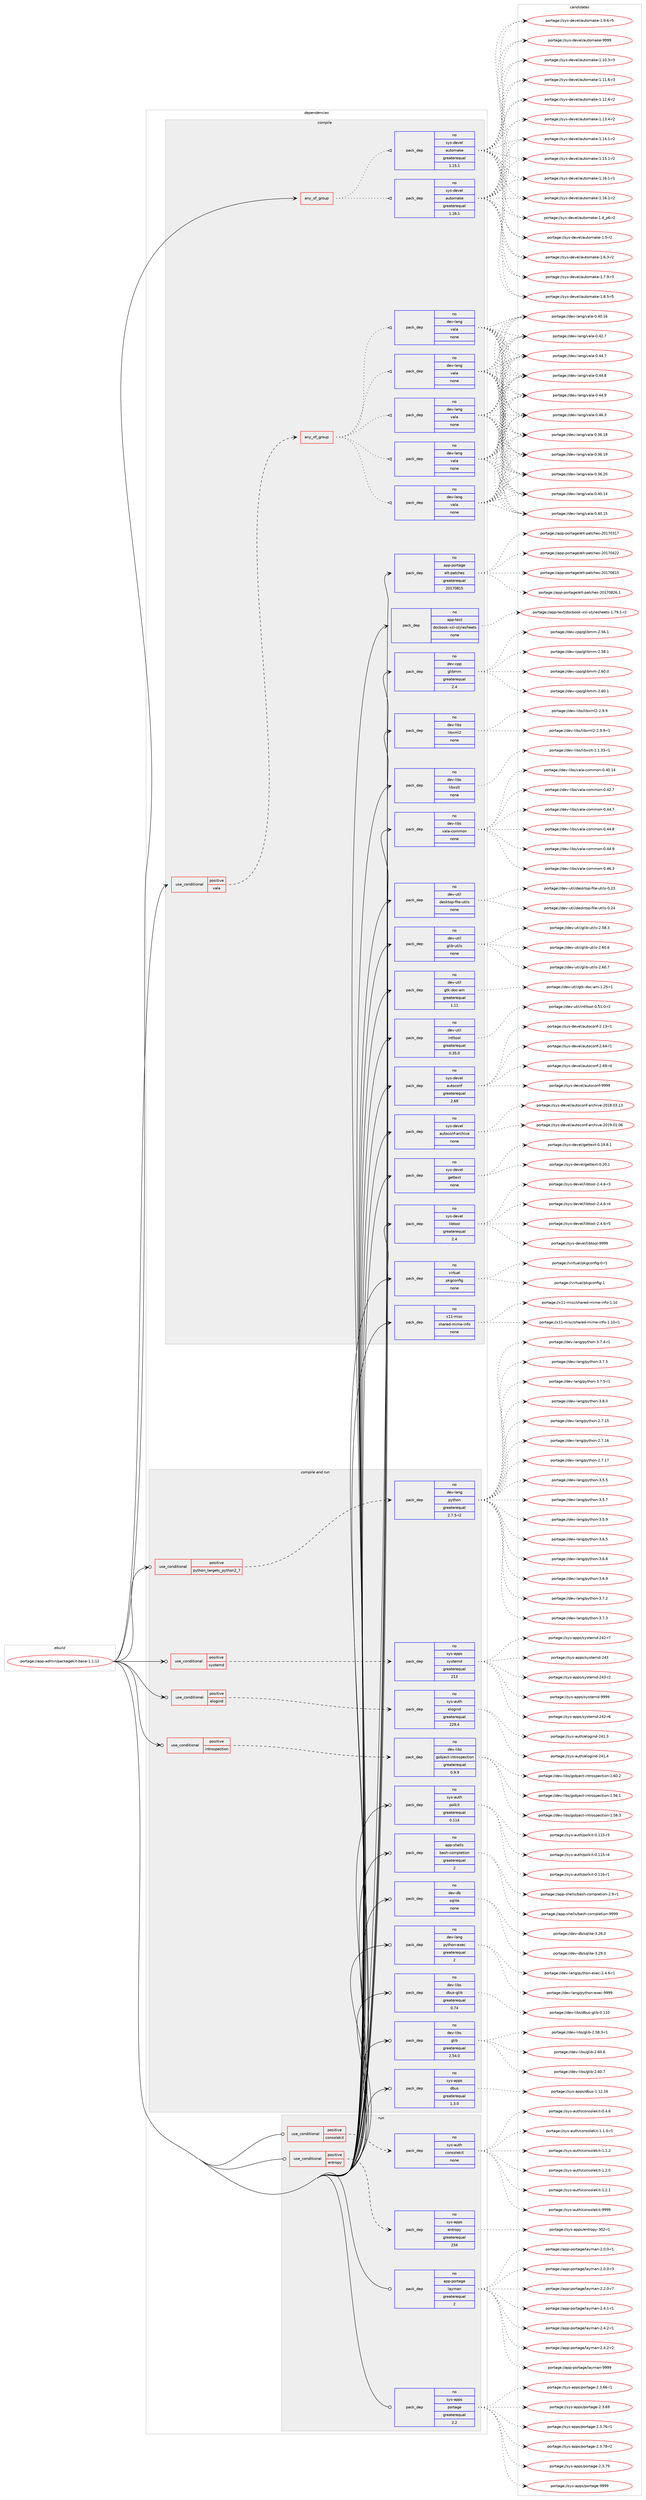digraph prolog {

# *************
# Graph options
# *************

newrank=true;
concentrate=true;
compound=true;
graph [rankdir=LR,fontname=Helvetica,fontsize=10,ranksep=1.5];#, ranksep=2.5, nodesep=0.2];
edge  [arrowhead=vee];
node  [fontname=Helvetica,fontsize=10];

# **********
# The ebuild
# **********

subgraph cluster_leftcol {
color=gray;
rank=same;
label=<<i>ebuild</i>>;
id [label="portage://app-admin/packagekit-base-1.1.12", color=red, width=4, href="../app-admin/packagekit-base-1.1.12.svg"];
}

# ****************
# The dependencies
# ****************

subgraph cluster_midcol {
color=gray;
label=<<i>dependencies</i>>;
subgraph cluster_compile {
fillcolor="#eeeeee";
style=filled;
label=<<i>compile</i>>;
subgraph any76 {
dependency3892 [label=<<TABLE BORDER="0" CELLBORDER="1" CELLSPACING="0" CELLPADDING="4"><TR><TD CELLPADDING="10">any_of_group</TD></TR></TABLE>>, shape=none, color=red];subgraph pack3066 {
dependency3893 [label=<<TABLE BORDER="0" CELLBORDER="1" CELLSPACING="0" CELLPADDING="4" WIDTH="220"><TR><TD ROWSPAN="6" CELLPADDING="30">pack_dep</TD></TR><TR><TD WIDTH="110">no</TD></TR><TR><TD>sys-devel</TD></TR><TR><TD>automake</TD></TR><TR><TD>greaterequal</TD></TR><TR><TD>1.16.1</TD></TR></TABLE>>, shape=none, color=blue];
}
dependency3892:e -> dependency3893:w [weight=20,style="dotted",arrowhead="oinv"];
subgraph pack3067 {
dependency3894 [label=<<TABLE BORDER="0" CELLBORDER="1" CELLSPACING="0" CELLPADDING="4" WIDTH="220"><TR><TD ROWSPAN="6" CELLPADDING="30">pack_dep</TD></TR><TR><TD WIDTH="110">no</TD></TR><TR><TD>sys-devel</TD></TR><TR><TD>automake</TD></TR><TR><TD>greaterequal</TD></TR><TR><TD>1.15.1</TD></TR></TABLE>>, shape=none, color=blue];
}
dependency3892:e -> dependency3894:w [weight=20,style="dotted",arrowhead="oinv"];
}
id:e -> dependency3892:w [weight=20,style="solid",arrowhead="vee"];
subgraph cond752 {
dependency3895 [label=<<TABLE BORDER="0" CELLBORDER="1" CELLSPACING="0" CELLPADDING="4"><TR><TD ROWSPAN="3" CELLPADDING="10">use_conditional</TD></TR><TR><TD>positive</TD></TR><TR><TD>vala</TD></TR></TABLE>>, shape=none, color=red];
subgraph any77 {
dependency3896 [label=<<TABLE BORDER="0" CELLBORDER="1" CELLSPACING="0" CELLPADDING="4"><TR><TD CELLPADDING="10">any_of_group</TD></TR></TABLE>>, shape=none, color=red];subgraph pack3068 {
dependency3897 [label=<<TABLE BORDER="0" CELLBORDER="1" CELLSPACING="0" CELLPADDING="4" WIDTH="220"><TR><TD ROWSPAN="6" CELLPADDING="30">pack_dep</TD></TR><TR><TD WIDTH="110">no</TD></TR><TR><TD>dev-lang</TD></TR><TR><TD>vala</TD></TR><TR><TD>none</TD></TR><TR><TD></TD></TR></TABLE>>, shape=none, color=blue];
}
dependency3896:e -> dependency3897:w [weight=20,style="dotted",arrowhead="oinv"];
subgraph pack3069 {
dependency3898 [label=<<TABLE BORDER="0" CELLBORDER="1" CELLSPACING="0" CELLPADDING="4" WIDTH="220"><TR><TD ROWSPAN="6" CELLPADDING="30">pack_dep</TD></TR><TR><TD WIDTH="110">no</TD></TR><TR><TD>dev-lang</TD></TR><TR><TD>vala</TD></TR><TR><TD>none</TD></TR><TR><TD></TD></TR></TABLE>>, shape=none, color=blue];
}
dependency3896:e -> dependency3898:w [weight=20,style="dotted",arrowhead="oinv"];
subgraph pack3070 {
dependency3899 [label=<<TABLE BORDER="0" CELLBORDER="1" CELLSPACING="0" CELLPADDING="4" WIDTH="220"><TR><TD ROWSPAN="6" CELLPADDING="30">pack_dep</TD></TR><TR><TD WIDTH="110">no</TD></TR><TR><TD>dev-lang</TD></TR><TR><TD>vala</TD></TR><TR><TD>none</TD></TR><TR><TD></TD></TR></TABLE>>, shape=none, color=blue];
}
dependency3896:e -> dependency3899:w [weight=20,style="dotted",arrowhead="oinv"];
subgraph pack3071 {
dependency3900 [label=<<TABLE BORDER="0" CELLBORDER="1" CELLSPACING="0" CELLPADDING="4" WIDTH="220"><TR><TD ROWSPAN="6" CELLPADDING="30">pack_dep</TD></TR><TR><TD WIDTH="110">no</TD></TR><TR><TD>dev-lang</TD></TR><TR><TD>vala</TD></TR><TR><TD>none</TD></TR><TR><TD></TD></TR></TABLE>>, shape=none, color=blue];
}
dependency3896:e -> dependency3900:w [weight=20,style="dotted",arrowhead="oinv"];
subgraph pack3072 {
dependency3901 [label=<<TABLE BORDER="0" CELLBORDER="1" CELLSPACING="0" CELLPADDING="4" WIDTH="220"><TR><TD ROWSPAN="6" CELLPADDING="30">pack_dep</TD></TR><TR><TD WIDTH="110">no</TD></TR><TR><TD>dev-lang</TD></TR><TR><TD>vala</TD></TR><TR><TD>none</TD></TR><TR><TD></TD></TR></TABLE>>, shape=none, color=blue];
}
dependency3896:e -> dependency3901:w [weight=20,style="dotted",arrowhead="oinv"];
}
dependency3895:e -> dependency3896:w [weight=20,style="dashed",arrowhead="vee"];
}
id:e -> dependency3895:w [weight=20,style="solid",arrowhead="vee"];
subgraph pack3073 {
dependency3902 [label=<<TABLE BORDER="0" CELLBORDER="1" CELLSPACING="0" CELLPADDING="4" WIDTH="220"><TR><TD ROWSPAN="6" CELLPADDING="30">pack_dep</TD></TR><TR><TD WIDTH="110">no</TD></TR><TR><TD>app-portage</TD></TR><TR><TD>elt-patches</TD></TR><TR><TD>greaterequal</TD></TR><TR><TD>20170815</TD></TR></TABLE>>, shape=none, color=blue];
}
id:e -> dependency3902:w [weight=20,style="solid",arrowhead="vee"];
subgraph pack3074 {
dependency3903 [label=<<TABLE BORDER="0" CELLBORDER="1" CELLSPACING="0" CELLPADDING="4" WIDTH="220"><TR><TD ROWSPAN="6" CELLPADDING="30">pack_dep</TD></TR><TR><TD WIDTH="110">no</TD></TR><TR><TD>app-text</TD></TR><TR><TD>docbook-xsl-stylesheets</TD></TR><TR><TD>none</TD></TR><TR><TD></TD></TR></TABLE>>, shape=none, color=blue];
}
id:e -> dependency3903:w [weight=20,style="solid",arrowhead="vee"];
subgraph pack3075 {
dependency3904 [label=<<TABLE BORDER="0" CELLBORDER="1" CELLSPACING="0" CELLPADDING="4" WIDTH="220"><TR><TD ROWSPAN="6" CELLPADDING="30">pack_dep</TD></TR><TR><TD WIDTH="110">no</TD></TR><TR><TD>dev-cpp</TD></TR><TR><TD>glibmm</TD></TR><TR><TD>greaterequal</TD></TR><TR><TD>2.4</TD></TR></TABLE>>, shape=none, color=blue];
}
id:e -> dependency3904:w [weight=20,style="solid",arrowhead="vee"];
subgraph pack3076 {
dependency3905 [label=<<TABLE BORDER="0" CELLBORDER="1" CELLSPACING="0" CELLPADDING="4" WIDTH="220"><TR><TD ROWSPAN="6" CELLPADDING="30">pack_dep</TD></TR><TR><TD WIDTH="110">no</TD></TR><TR><TD>dev-libs</TD></TR><TR><TD>libxml2</TD></TR><TR><TD>none</TD></TR><TR><TD></TD></TR></TABLE>>, shape=none, color=blue];
}
id:e -> dependency3905:w [weight=20,style="solid",arrowhead="vee"];
subgraph pack3077 {
dependency3906 [label=<<TABLE BORDER="0" CELLBORDER="1" CELLSPACING="0" CELLPADDING="4" WIDTH="220"><TR><TD ROWSPAN="6" CELLPADDING="30">pack_dep</TD></TR><TR><TD WIDTH="110">no</TD></TR><TR><TD>dev-libs</TD></TR><TR><TD>libxslt</TD></TR><TR><TD>none</TD></TR><TR><TD></TD></TR></TABLE>>, shape=none, color=blue];
}
id:e -> dependency3906:w [weight=20,style="solid",arrowhead="vee"];
subgraph pack3078 {
dependency3907 [label=<<TABLE BORDER="0" CELLBORDER="1" CELLSPACING="0" CELLPADDING="4" WIDTH="220"><TR><TD ROWSPAN="6" CELLPADDING="30">pack_dep</TD></TR><TR><TD WIDTH="110">no</TD></TR><TR><TD>dev-libs</TD></TR><TR><TD>vala-common</TD></TR><TR><TD>none</TD></TR><TR><TD></TD></TR></TABLE>>, shape=none, color=blue];
}
id:e -> dependency3907:w [weight=20,style="solid",arrowhead="vee"];
subgraph pack3079 {
dependency3908 [label=<<TABLE BORDER="0" CELLBORDER="1" CELLSPACING="0" CELLPADDING="4" WIDTH="220"><TR><TD ROWSPAN="6" CELLPADDING="30">pack_dep</TD></TR><TR><TD WIDTH="110">no</TD></TR><TR><TD>dev-util</TD></TR><TR><TD>desktop-file-utils</TD></TR><TR><TD>none</TD></TR><TR><TD></TD></TR></TABLE>>, shape=none, color=blue];
}
id:e -> dependency3908:w [weight=20,style="solid",arrowhead="vee"];
subgraph pack3080 {
dependency3909 [label=<<TABLE BORDER="0" CELLBORDER="1" CELLSPACING="0" CELLPADDING="4" WIDTH="220"><TR><TD ROWSPAN="6" CELLPADDING="30">pack_dep</TD></TR><TR><TD WIDTH="110">no</TD></TR><TR><TD>dev-util</TD></TR><TR><TD>glib-utils</TD></TR><TR><TD>none</TD></TR><TR><TD></TD></TR></TABLE>>, shape=none, color=blue];
}
id:e -> dependency3909:w [weight=20,style="solid",arrowhead="vee"];
subgraph pack3081 {
dependency3910 [label=<<TABLE BORDER="0" CELLBORDER="1" CELLSPACING="0" CELLPADDING="4" WIDTH="220"><TR><TD ROWSPAN="6" CELLPADDING="30">pack_dep</TD></TR><TR><TD WIDTH="110">no</TD></TR><TR><TD>dev-util</TD></TR><TR><TD>gtk-doc-am</TD></TR><TR><TD>greaterequal</TD></TR><TR><TD>1.11</TD></TR></TABLE>>, shape=none, color=blue];
}
id:e -> dependency3910:w [weight=20,style="solid",arrowhead="vee"];
subgraph pack3082 {
dependency3911 [label=<<TABLE BORDER="0" CELLBORDER="1" CELLSPACING="0" CELLPADDING="4" WIDTH="220"><TR><TD ROWSPAN="6" CELLPADDING="30">pack_dep</TD></TR><TR><TD WIDTH="110">no</TD></TR><TR><TD>dev-util</TD></TR><TR><TD>intltool</TD></TR><TR><TD>greaterequal</TD></TR><TR><TD>0.35.0</TD></TR></TABLE>>, shape=none, color=blue];
}
id:e -> dependency3911:w [weight=20,style="solid",arrowhead="vee"];
subgraph pack3083 {
dependency3912 [label=<<TABLE BORDER="0" CELLBORDER="1" CELLSPACING="0" CELLPADDING="4" WIDTH="220"><TR><TD ROWSPAN="6" CELLPADDING="30">pack_dep</TD></TR><TR><TD WIDTH="110">no</TD></TR><TR><TD>sys-devel</TD></TR><TR><TD>autoconf</TD></TR><TR><TD>greaterequal</TD></TR><TR><TD>2.69</TD></TR></TABLE>>, shape=none, color=blue];
}
id:e -> dependency3912:w [weight=20,style="solid",arrowhead="vee"];
subgraph pack3084 {
dependency3913 [label=<<TABLE BORDER="0" CELLBORDER="1" CELLSPACING="0" CELLPADDING="4" WIDTH="220"><TR><TD ROWSPAN="6" CELLPADDING="30">pack_dep</TD></TR><TR><TD WIDTH="110">no</TD></TR><TR><TD>sys-devel</TD></TR><TR><TD>autoconf-archive</TD></TR><TR><TD>none</TD></TR><TR><TD></TD></TR></TABLE>>, shape=none, color=blue];
}
id:e -> dependency3913:w [weight=20,style="solid",arrowhead="vee"];
subgraph pack3085 {
dependency3914 [label=<<TABLE BORDER="0" CELLBORDER="1" CELLSPACING="0" CELLPADDING="4" WIDTH="220"><TR><TD ROWSPAN="6" CELLPADDING="30">pack_dep</TD></TR><TR><TD WIDTH="110">no</TD></TR><TR><TD>sys-devel</TD></TR><TR><TD>gettext</TD></TR><TR><TD>none</TD></TR><TR><TD></TD></TR></TABLE>>, shape=none, color=blue];
}
id:e -> dependency3914:w [weight=20,style="solid",arrowhead="vee"];
subgraph pack3086 {
dependency3915 [label=<<TABLE BORDER="0" CELLBORDER="1" CELLSPACING="0" CELLPADDING="4" WIDTH="220"><TR><TD ROWSPAN="6" CELLPADDING="30">pack_dep</TD></TR><TR><TD WIDTH="110">no</TD></TR><TR><TD>sys-devel</TD></TR><TR><TD>libtool</TD></TR><TR><TD>greaterequal</TD></TR><TR><TD>2.4</TD></TR></TABLE>>, shape=none, color=blue];
}
id:e -> dependency3915:w [weight=20,style="solid",arrowhead="vee"];
subgraph pack3087 {
dependency3916 [label=<<TABLE BORDER="0" CELLBORDER="1" CELLSPACING="0" CELLPADDING="4" WIDTH="220"><TR><TD ROWSPAN="6" CELLPADDING="30">pack_dep</TD></TR><TR><TD WIDTH="110">no</TD></TR><TR><TD>virtual</TD></TR><TR><TD>pkgconfig</TD></TR><TR><TD>none</TD></TR><TR><TD></TD></TR></TABLE>>, shape=none, color=blue];
}
id:e -> dependency3916:w [weight=20,style="solid",arrowhead="vee"];
subgraph pack3088 {
dependency3917 [label=<<TABLE BORDER="0" CELLBORDER="1" CELLSPACING="0" CELLPADDING="4" WIDTH="220"><TR><TD ROWSPAN="6" CELLPADDING="30">pack_dep</TD></TR><TR><TD WIDTH="110">no</TD></TR><TR><TD>x11-misc</TD></TR><TR><TD>shared-mime-info</TD></TR><TR><TD>none</TD></TR><TR><TD></TD></TR></TABLE>>, shape=none, color=blue];
}
id:e -> dependency3917:w [weight=20,style="solid",arrowhead="vee"];
}
subgraph cluster_compileandrun {
fillcolor="#eeeeee";
style=filled;
label=<<i>compile and run</i>>;
subgraph cond753 {
dependency3918 [label=<<TABLE BORDER="0" CELLBORDER="1" CELLSPACING="0" CELLPADDING="4"><TR><TD ROWSPAN="3" CELLPADDING="10">use_conditional</TD></TR><TR><TD>positive</TD></TR><TR><TD>elogind</TD></TR></TABLE>>, shape=none, color=red];
subgraph pack3089 {
dependency3919 [label=<<TABLE BORDER="0" CELLBORDER="1" CELLSPACING="0" CELLPADDING="4" WIDTH="220"><TR><TD ROWSPAN="6" CELLPADDING="30">pack_dep</TD></TR><TR><TD WIDTH="110">no</TD></TR><TR><TD>sys-auth</TD></TR><TR><TD>elogind</TD></TR><TR><TD>greaterequal</TD></TR><TR><TD>229.4</TD></TR></TABLE>>, shape=none, color=blue];
}
dependency3918:e -> dependency3919:w [weight=20,style="dashed",arrowhead="vee"];
}
id:e -> dependency3918:w [weight=20,style="solid",arrowhead="odotvee"];
subgraph cond754 {
dependency3920 [label=<<TABLE BORDER="0" CELLBORDER="1" CELLSPACING="0" CELLPADDING="4"><TR><TD ROWSPAN="3" CELLPADDING="10">use_conditional</TD></TR><TR><TD>positive</TD></TR><TR><TD>introspection</TD></TR></TABLE>>, shape=none, color=red];
subgraph pack3090 {
dependency3921 [label=<<TABLE BORDER="0" CELLBORDER="1" CELLSPACING="0" CELLPADDING="4" WIDTH="220"><TR><TD ROWSPAN="6" CELLPADDING="30">pack_dep</TD></TR><TR><TD WIDTH="110">no</TD></TR><TR><TD>dev-libs</TD></TR><TR><TD>gobject-introspection</TD></TR><TR><TD>greaterequal</TD></TR><TR><TD>0.9.9</TD></TR></TABLE>>, shape=none, color=blue];
}
dependency3920:e -> dependency3921:w [weight=20,style="dashed",arrowhead="vee"];
}
id:e -> dependency3920:w [weight=20,style="solid",arrowhead="odotvee"];
subgraph cond755 {
dependency3922 [label=<<TABLE BORDER="0" CELLBORDER="1" CELLSPACING="0" CELLPADDING="4"><TR><TD ROWSPAN="3" CELLPADDING="10">use_conditional</TD></TR><TR><TD>positive</TD></TR><TR><TD>python_targets_python2_7</TD></TR></TABLE>>, shape=none, color=red];
subgraph pack3091 {
dependency3923 [label=<<TABLE BORDER="0" CELLBORDER="1" CELLSPACING="0" CELLPADDING="4" WIDTH="220"><TR><TD ROWSPAN="6" CELLPADDING="30">pack_dep</TD></TR><TR><TD WIDTH="110">no</TD></TR><TR><TD>dev-lang</TD></TR><TR><TD>python</TD></TR><TR><TD>greaterequal</TD></TR><TR><TD>2.7.5-r2</TD></TR></TABLE>>, shape=none, color=blue];
}
dependency3922:e -> dependency3923:w [weight=20,style="dashed",arrowhead="vee"];
}
id:e -> dependency3922:w [weight=20,style="solid",arrowhead="odotvee"];
subgraph cond756 {
dependency3924 [label=<<TABLE BORDER="0" CELLBORDER="1" CELLSPACING="0" CELLPADDING="4"><TR><TD ROWSPAN="3" CELLPADDING="10">use_conditional</TD></TR><TR><TD>positive</TD></TR><TR><TD>systemd</TD></TR></TABLE>>, shape=none, color=red];
subgraph pack3092 {
dependency3925 [label=<<TABLE BORDER="0" CELLBORDER="1" CELLSPACING="0" CELLPADDING="4" WIDTH="220"><TR><TD ROWSPAN="6" CELLPADDING="30">pack_dep</TD></TR><TR><TD WIDTH="110">no</TD></TR><TR><TD>sys-apps</TD></TR><TR><TD>systemd</TD></TR><TR><TD>greaterequal</TD></TR><TR><TD>213</TD></TR></TABLE>>, shape=none, color=blue];
}
dependency3924:e -> dependency3925:w [weight=20,style="dashed",arrowhead="vee"];
}
id:e -> dependency3924:w [weight=20,style="solid",arrowhead="odotvee"];
subgraph pack3093 {
dependency3926 [label=<<TABLE BORDER="0" CELLBORDER="1" CELLSPACING="0" CELLPADDING="4" WIDTH="220"><TR><TD ROWSPAN="6" CELLPADDING="30">pack_dep</TD></TR><TR><TD WIDTH="110">no</TD></TR><TR><TD>app-shells</TD></TR><TR><TD>bash-completion</TD></TR><TR><TD>greaterequal</TD></TR><TR><TD>2</TD></TR></TABLE>>, shape=none, color=blue];
}
id:e -> dependency3926:w [weight=20,style="solid",arrowhead="odotvee"];
subgraph pack3094 {
dependency3927 [label=<<TABLE BORDER="0" CELLBORDER="1" CELLSPACING="0" CELLPADDING="4" WIDTH="220"><TR><TD ROWSPAN="6" CELLPADDING="30">pack_dep</TD></TR><TR><TD WIDTH="110">no</TD></TR><TR><TD>dev-db</TD></TR><TR><TD>sqlite</TD></TR><TR><TD>none</TD></TR><TR><TD></TD></TR></TABLE>>, shape=none, color=blue];
}
id:e -> dependency3927:w [weight=20,style="solid",arrowhead="odotvee"];
subgraph pack3095 {
dependency3928 [label=<<TABLE BORDER="0" CELLBORDER="1" CELLSPACING="0" CELLPADDING="4" WIDTH="220"><TR><TD ROWSPAN="6" CELLPADDING="30">pack_dep</TD></TR><TR><TD WIDTH="110">no</TD></TR><TR><TD>dev-lang</TD></TR><TR><TD>python-exec</TD></TR><TR><TD>greaterequal</TD></TR><TR><TD>2</TD></TR></TABLE>>, shape=none, color=blue];
}
id:e -> dependency3928:w [weight=20,style="solid",arrowhead="odotvee"];
subgraph pack3096 {
dependency3929 [label=<<TABLE BORDER="0" CELLBORDER="1" CELLSPACING="0" CELLPADDING="4" WIDTH="220"><TR><TD ROWSPAN="6" CELLPADDING="30">pack_dep</TD></TR><TR><TD WIDTH="110">no</TD></TR><TR><TD>dev-libs</TD></TR><TR><TD>dbus-glib</TD></TR><TR><TD>greaterequal</TD></TR><TR><TD>0.74</TD></TR></TABLE>>, shape=none, color=blue];
}
id:e -> dependency3929:w [weight=20,style="solid",arrowhead="odotvee"];
subgraph pack3097 {
dependency3930 [label=<<TABLE BORDER="0" CELLBORDER="1" CELLSPACING="0" CELLPADDING="4" WIDTH="220"><TR><TD ROWSPAN="6" CELLPADDING="30">pack_dep</TD></TR><TR><TD WIDTH="110">no</TD></TR><TR><TD>dev-libs</TD></TR><TR><TD>glib</TD></TR><TR><TD>greaterequal</TD></TR><TR><TD>2.54.0</TD></TR></TABLE>>, shape=none, color=blue];
}
id:e -> dependency3930:w [weight=20,style="solid",arrowhead="odotvee"];
subgraph pack3098 {
dependency3931 [label=<<TABLE BORDER="0" CELLBORDER="1" CELLSPACING="0" CELLPADDING="4" WIDTH="220"><TR><TD ROWSPAN="6" CELLPADDING="30">pack_dep</TD></TR><TR><TD WIDTH="110">no</TD></TR><TR><TD>sys-apps</TD></TR><TR><TD>dbus</TD></TR><TR><TD>greaterequal</TD></TR><TR><TD>1.3.0</TD></TR></TABLE>>, shape=none, color=blue];
}
id:e -> dependency3931:w [weight=20,style="solid",arrowhead="odotvee"];
subgraph pack3099 {
dependency3932 [label=<<TABLE BORDER="0" CELLBORDER="1" CELLSPACING="0" CELLPADDING="4" WIDTH="220"><TR><TD ROWSPAN="6" CELLPADDING="30">pack_dep</TD></TR><TR><TD WIDTH="110">no</TD></TR><TR><TD>sys-auth</TD></TR><TR><TD>polkit</TD></TR><TR><TD>greaterequal</TD></TR><TR><TD>0.114</TD></TR></TABLE>>, shape=none, color=blue];
}
id:e -> dependency3932:w [weight=20,style="solid",arrowhead="odotvee"];
}
subgraph cluster_run {
fillcolor="#eeeeee";
style=filled;
label=<<i>run</i>>;
subgraph cond757 {
dependency3933 [label=<<TABLE BORDER="0" CELLBORDER="1" CELLSPACING="0" CELLPADDING="4"><TR><TD ROWSPAN="3" CELLPADDING="10">use_conditional</TD></TR><TR><TD>positive</TD></TR><TR><TD>consolekit</TD></TR></TABLE>>, shape=none, color=red];
subgraph pack3100 {
dependency3934 [label=<<TABLE BORDER="0" CELLBORDER="1" CELLSPACING="0" CELLPADDING="4" WIDTH="220"><TR><TD ROWSPAN="6" CELLPADDING="30">pack_dep</TD></TR><TR><TD WIDTH="110">no</TD></TR><TR><TD>sys-auth</TD></TR><TR><TD>consolekit</TD></TR><TR><TD>none</TD></TR><TR><TD></TD></TR></TABLE>>, shape=none, color=blue];
}
dependency3933:e -> dependency3934:w [weight=20,style="dashed",arrowhead="vee"];
}
id:e -> dependency3933:w [weight=20,style="solid",arrowhead="odot"];
subgraph cond758 {
dependency3935 [label=<<TABLE BORDER="0" CELLBORDER="1" CELLSPACING="0" CELLPADDING="4"><TR><TD ROWSPAN="3" CELLPADDING="10">use_conditional</TD></TR><TR><TD>positive</TD></TR><TR><TD>entropy</TD></TR></TABLE>>, shape=none, color=red];
subgraph pack3101 {
dependency3936 [label=<<TABLE BORDER="0" CELLBORDER="1" CELLSPACING="0" CELLPADDING="4" WIDTH="220"><TR><TD ROWSPAN="6" CELLPADDING="30">pack_dep</TD></TR><TR><TD WIDTH="110">no</TD></TR><TR><TD>sys-apps</TD></TR><TR><TD>entropy</TD></TR><TR><TD>greaterequal</TD></TR><TR><TD>234</TD></TR></TABLE>>, shape=none, color=blue];
}
dependency3935:e -> dependency3936:w [weight=20,style="dashed",arrowhead="vee"];
}
id:e -> dependency3935:w [weight=20,style="solid",arrowhead="odot"];
subgraph pack3102 {
dependency3937 [label=<<TABLE BORDER="0" CELLBORDER="1" CELLSPACING="0" CELLPADDING="4" WIDTH="220"><TR><TD ROWSPAN="6" CELLPADDING="30">pack_dep</TD></TR><TR><TD WIDTH="110">no</TD></TR><TR><TD>app-portage</TD></TR><TR><TD>layman</TD></TR><TR><TD>greaterequal</TD></TR><TR><TD>2</TD></TR></TABLE>>, shape=none, color=blue];
}
id:e -> dependency3937:w [weight=20,style="solid",arrowhead="odot"];
subgraph pack3103 {
dependency3938 [label=<<TABLE BORDER="0" CELLBORDER="1" CELLSPACING="0" CELLPADDING="4" WIDTH="220"><TR><TD ROWSPAN="6" CELLPADDING="30">pack_dep</TD></TR><TR><TD WIDTH="110">no</TD></TR><TR><TD>sys-apps</TD></TR><TR><TD>portage</TD></TR><TR><TD>greaterequal</TD></TR><TR><TD>2.2</TD></TR></TABLE>>, shape=none, color=blue];
}
id:e -> dependency3938:w [weight=20,style="solid",arrowhead="odot"];
}
}

# **************
# The candidates
# **************

subgraph cluster_choices {
rank=same;
color=gray;
label=<<i>candidates</i>>;

subgraph choice3066 {
color=black;
nodesep=1;
choiceportage11512111545100101118101108479711711611110997107101454946494846514511451 [label="portage://sys-devel/automake-1.10.3-r3", color=red, width=4,href="../sys-devel/automake-1.10.3-r3.svg"];
choiceportage11512111545100101118101108479711711611110997107101454946494946544511451 [label="portage://sys-devel/automake-1.11.6-r3", color=red, width=4,href="../sys-devel/automake-1.11.6-r3.svg"];
choiceportage11512111545100101118101108479711711611110997107101454946495046544511450 [label="portage://sys-devel/automake-1.12.6-r2", color=red, width=4,href="../sys-devel/automake-1.12.6-r2.svg"];
choiceportage11512111545100101118101108479711711611110997107101454946495146524511450 [label="portage://sys-devel/automake-1.13.4-r2", color=red, width=4,href="../sys-devel/automake-1.13.4-r2.svg"];
choiceportage11512111545100101118101108479711711611110997107101454946495246494511450 [label="portage://sys-devel/automake-1.14.1-r2", color=red, width=4,href="../sys-devel/automake-1.14.1-r2.svg"];
choiceportage11512111545100101118101108479711711611110997107101454946495346494511450 [label="portage://sys-devel/automake-1.15.1-r2", color=red, width=4,href="../sys-devel/automake-1.15.1-r2.svg"];
choiceportage11512111545100101118101108479711711611110997107101454946495446494511449 [label="portage://sys-devel/automake-1.16.1-r1", color=red, width=4,href="../sys-devel/automake-1.16.1-r1.svg"];
choiceportage11512111545100101118101108479711711611110997107101454946495446494511450 [label="portage://sys-devel/automake-1.16.1-r2", color=red, width=4,href="../sys-devel/automake-1.16.1-r2.svg"];
choiceportage115121115451001011181011084797117116111109971071014549465295112544511450 [label="portage://sys-devel/automake-1.4_p6-r2", color=red, width=4,href="../sys-devel/automake-1.4_p6-r2.svg"];
choiceportage11512111545100101118101108479711711611110997107101454946534511450 [label="portage://sys-devel/automake-1.5-r2", color=red, width=4,href="../sys-devel/automake-1.5-r2.svg"];
choiceportage115121115451001011181011084797117116111109971071014549465446514511450 [label="portage://sys-devel/automake-1.6.3-r2", color=red, width=4,href="../sys-devel/automake-1.6.3-r2.svg"];
choiceportage115121115451001011181011084797117116111109971071014549465546574511451 [label="portage://sys-devel/automake-1.7.9-r3", color=red, width=4,href="../sys-devel/automake-1.7.9-r3.svg"];
choiceportage115121115451001011181011084797117116111109971071014549465646534511453 [label="portage://sys-devel/automake-1.8.5-r5", color=red, width=4,href="../sys-devel/automake-1.8.5-r5.svg"];
choiceportage115121115451001011181011084797117116111109971071014549465746544511453 [label="portage://sys-devel/automake-1.9.6-r5", color=red, width=4,href="../sys-devel/automake-1.9.6-r5.svg"];
choiceportage115121115451001011181011084797117116111109971071014557575757 [label="portage://sys-devel/automake-9999", color=red, width=4,href="../sys-devel/automake-9999.svg"];
dependency3893:e -> choiceportage11512111545100101118101108479711711611110997107101454946494846514511451:w [style=dotted,weight="100"];
dependency3893:e -> choiceportage11512111545100101118101108479711711611110997107101454946494946544511451:w [style=dotted,weight="100"];
dependency3893:e -> choiceportage11512111545100101118101108479711711611110997107101454946495046544511450:w [style=dotted,weight="100"];
dependency3893:e -> choiceportage11512111545100101118101108479711711611110997107101454946495146524511450:w [style=dotted,weight="100"];
dependency3893:e -> choiceportage11512111545100101118101108479711711611110997107101454946495246494511450:w [style=dotted,weight="100"];
dependency3893:e -> choiceportage11512111545100101118101108479711711611110997107101454946495346494511450:w [style=dotted,weight="100"];
dependency3893:e -> choiceportage11512111545100101118101108479711711611110997107101454946495446494511449:w [style=dotted,weight="100"];
dependency3893:e -> choiceportage11512111545100101118101108479711711611110997107101454946495446494511450:w [style=dotted,weight="100"];
dependency3893:e -> choiceportage115121115451001011181011084797117116111109971071014549465295112544511450:w [style=dotted,weight="100"];
dependency3893:e -> choiceportage11512111545100101118101108479711711611110997107101454946534511450:w [style=dotted,weight="100"];
dependency3893:e -> choiceportage115121115451001011181011084797117116111109971071014549465446514511450:w [style=dotted,weight="100"];
dependency3893:e -> choiceportage115121115451001011181011084797117116111109971071014549465546574511451:w [style=dotted,weight="100"];
dependency3893:e -> choiceportage115121115451001011181011084797117116111109971071014549465646534511453:w [style=dotted,weight="100"];
dependency3893:e -> choiceportage115121115451001011181011084797117116111109971071014549465746544511453:w [style=dotted,weight="100"];
dependency3893:e -> choiceportage115121115451001011181011084797117116111109971071014557575757:w [style=dotted,weight="100"];
}
subgraph choice3067 {
color=black;
nodesep=1;
choiceportage11512111545100101118101108479711711611110997107101454946494846514511451 [label="portage://sys-devel/automake-1.10.3-r3", color=red, width=4,href="../sys-devel/automake-1.10.3-r3.svg"];
choiceportage11512111545100101118101108479711711611110997107101454946494946544511451 [label="portage://sys-devel/automake-1.11.6-r3", color=red, width=4,href="../sys-devel/automake-1.11.6-r3.svg"];
choiceportage11512111545100101118101108479711711611110997107101454946495046544511450 [label="portage://sys-devel/automake-1.12.6-r2", color=red, width=4,href="../sys-devel/automake-1.12.6-r2.svg"];
choiceportage11512111545100101118101108479711711611110997107101454946495146524511450 [label="portage://sys-devel/automake-1.13.4-r2", color=red, width=4,href="../sys-devel/automake-1.13.4-r2.svg"];
choiceportage11512111545100101118101108479711711611110997107101454946495246494511450 [label="portage://sys-devel/automake-1.14.1-r2", color=red, width=4,href="../sys-devel/automake-1.14.1-r2.svg"];
choiceportage11512111545100101118101108479711711611110997107101454946495346494511450 [label="portage://sys-devel/automake-1.15.1-r2", color=red, width=4,href="../sys-devel/automake-1.15.1-r2.svg"];
choiceportage11512111545100101118101108479711711611110997107101454946495446494511449 [label="portage://sys-devel/automake-1.16.1-r1", color=red, width=4,href="../sys-devel/automake-1.16.1-r1.svg"];
choiceportage11512111545100101118101108479711711611110997107101454946495446494511450 [label="portage://sys-devel/automake-1.16.1-r2", color=red, width=4,href="../sys-devel/automake-1.16.1-r2.svg"];
choiceportage115121115451001011181011084797117116111109971071014549465295112544511450 [label="portage://sys-devel/automake-1.4_p6-r2", color=red, width=4,href="../sys-devel/automake-1.4_p6-r2.svg"];
choiceportage11512111545100101118101108479711711611110997107101454946534511450 [label="portage://sys-devel/automake-1.5-r2", color=red, width=4,href="../sys-devel/automake-1.5-r2.svg"];
choiceportage115121115451001011181011084797117116111109971071014549465446514511450 [label="portage://sys-devel/automake-1.6.3-r2", color=red, width=4,href="../sys-devel/automake-1.6.3-r2.svg"];
choiceportage115121115451001011181011084797117116111109971071014549465546574511451 [label="portage://sys-devel/automake-1.7.9-r3", color=red, width=4,href="../sys-devel/automake-1.7.9-r3.svg"];
choiceportage115121115451001011181011084797117116111109971071014549465646534511453 [label="portage://sys-devel/automake-1.8.5-r5", color=red, width=4,href="../sys-devel/automake-1.8.5-r5.svg"];
choiceportage115121115451001011181011084797117116111109971071014549465746544511453 [label="portage://sys-devel/automake-1.9.6-r5", color=red, width=4,href="../sys-devel/automake-1.9.6-r5.svg"];
choiceportage115121115451001011181011084797117116111109971071014557575757 [label="portage://sys-devel/automake-9999", color=red, width=4,href="../sys-devel/automake-9999.svg"];
dependency3894:e -> choiceportage11512111545100101118101108479711711611110997107101454946494846514511451:w [style=dotted,weight="100"];
dependency3894:e -> choiceportage11512111545100101118101108479711711611110997107101454946494946544511451:w [style=dotted,weight="100"];
dependency3894:e -> choiceportage11512111545100101118101108479711711611110997107101454946495046544511450:w [style=dotted,weight="100"];
dependency3894:e -> choiceportage11512111545100101118101108479711711611110997107101454946495146524511450:w [style=dotted,weight="100"];
dependency3894:e -> choiceportage11512111545100101118101108479711711611110997107101454946495246494511450:w [style=dotted,weight="100"];
dependency3894:e -> choiceportage11512111545100101118101108479711711611110997107101454946495346494511450:w [style=dotted,weight="100"];
dependency3894:e -> choiceportage11512111545100101118101108479711711611110997107101454946495446494511449:w [style=dotted,weight="100"];
dependency3894:e -> choiceportage11512111545100101118101108479711711611110997107101454946495446494511450:w [style=dotted,weight="100"];
dependency3894:e -> choiceportage115121115451001011181011084797117116111109971071014549465295112544511450:w [style=dotted,weight="100"];
dependency3894:e -> choiceportage11512111545100101118101108479711711611110997107101454946534511450:w [style=dotted,weight="100"];
dependency3894:e -> choiceportage115121115451001011181011084797117116111109971071014549465446514511450:w [style=dotted,weight="100"];
dependency3894:e -> choiceportage115121115451001011181011084797117116111109971071014549465546574511451:w [style=dotted,weight="100"];
dependency3894:e -> choiceportage115121115451001011181011084797117116111109971071014549465646534511453:w [style=dotted,weight="100"];
dependency3894:e -> choiceportage115121115451001011181011084797117116111109971071014549465746544511453:w [style=dotted,weight="100"];
dependency3894:e -> choiceportage115121115451001011181011084797117116111109971071014557575757:w [style=dotted,weight="100"];
}
subgraph choice3068 {
color=black;
nodesep=1;
choiceportage10010111845108971101034711897108974548465154464956 [label="portage://dev-lang/vala-0.36.18", color=red, width=4,href="../dev-lang/vala-0.36.18.svg"];
choiceportage10010111845108971101034711897108974548465154464957 [label="portage://dev-lang/vala-0.36.19", color=red, width=4,href="../dev-lang/vala-0.36.19.svg"];
choiceportage10010111845108971101034711897108974548465154465048 [label="portage://dev-lang/vala-0.36.20", color=red, width=4,href="../dev-lang/vala-0.36.20.svg"];
choiceportage10010111845108971101034711897108974548465248464952 [label="portage://dev-lang/vala-0.40.14", color=red, width=4,href="../dev-lang/vala-0.40.14.svg"];
choiceportage10010111845108971101034711897108974548465248464953 [label="portage://dev-lang/vala-0.40.15", color=red, width=4,href="../dev-lang/vala-0.40.15.svg"];
choiceportage10010111845108971101034711897108974548465248464954 [label="portage://dev-lang/vala-0.40.16", color=red, width=4,href="../dev-lang/vala-0.40.16.svg"];
choiceportage100101118451089711010347118971089745484652504655 [label="portage://dev-lang/vala-0.42.7", color=red, width=4,href="../dev-lang/vala-0.42.7.svg"];
choiceportage100101118451089711010347118971089745484652524655 [label="portage://dev-lang/vala-0.44.7", color=red, width=4,href="../dev-lang/vala-0.44.7.svg"];
choiceportage100101118451089711010347118971089745484652524656 [label="portage://dev-lang/vala-0.44.8", color=red, width=4,href="../dev-lang/vala-0.44.8.svg"];
choiceportage100101118451089711010347118971089745484652524657 [label="portage://dev-lang/vala-0.44.9", color=red, width=4,href="../dev-lang/vala-0.44.9.svg"];
choiceportage100101118451089711010347118971089745484652544651 [label="portage://dev-lang/vala-0.46.3", color=red, width=4,href="../dev-lang/vala-0.46.3.svg"];
dependency3897:e -> choiceportage10010111845108971101034711897108974548465154464956:w [style=dotted,weight="100"];
dependency3897:e -> choiceportage10010111845108971101034711897108974548465154464957:w [style=dotted,weight="100"];
dependency3897:e -> choiceportage10010111845108971101034711897108974548465154465048:w [style=dotted,weight="100"];
dependency3897:e -> choiceportage10010111845108971101034711897108974548465248464952:w [style=dotted,weight="100"];
dependency3897:e -> choiceportage10010111845108971101034711897108974548465248464953:w [style=dotted,weight="100"];
dependency3897:e -> choiceportage10010111845108971101034711897108974548465248464954:w [style=dotted,weight="100"];
dependency3897:e -> choiceportage100101118451089711010347118971089745484652504655:w [style=dotted,weight="100"];
dependency3897:e -> choiceportage100101118451089711010347118971089745484652524655:w [style=dotted,weight="100"];
dependency3897:e -> choiceportage100101118451089711010347118971089745484652524656:w [style=dotted,weight="100"];
dependency3897:e -> choiceportage100101118451089711010347118971089745484652524657:w [style=dotted,weight="100"];
dependency3897:e -> choiceportage100101118451089711010347118971089745484652544651:w [style=dotted,weight="100"];
}
subgraph choice3069 {
color=black;
nodesep=1;
choiceportage10010111845108971101034711897108974548465154464956 [label="portage://dev-lang/vala-0.36.18", color=red, width=4,href="../dev-lang/vala-0.36.18.svg"];
choiceportage10010111845108971101034711897108974548465154464957 [label="portage://dev-lang/vala-0.36.19", color=red, width=4,href="../dev-lang/vala-0.36.19.svg"];
choiceportage10010111845108971101034711897108974548465154465048 [label="portage://dev-lang/vala-0.36.20", color=red, width=4,href="../dev-lang/vala-0.36.20.svg"];
choiceportage10010111845108971101034711897108974548465248464952 [label="portage://dev-lang/vala-0.40.14", color=red, width=4,href="../dev-lang/vala-0.40.14.svg"];
choiceportage10010111845108971101034711897108974548465248464953 [label="portage://dev-lang/vala-0.40.15", color=red, width=4,href="../dev-lang/vala-0.40.15.svg"];
choiceportage10010111845108971101034711897108974548465248464954 [label="portage://dev-lang/vala-0.40.16", color=red, width=4,href="../dev-lang/vala-0.40.16.svg"];
choiceportage100101118451089711010347118971089745484652504655 [label="portage://dev-lang/vala-0.42.7", color=red, width=4,href="../dev-lang/vala-0.42.7.svg"];
choiceportage100101118451089711010347118971089745484652524655 [label="portage://dev-lang/vala-0.44.7", color=red, width=4,href="../dev-lang/vala-0.44.7.svg"];
choiceportage100101118451089711010347118971089745484652524656 [label="portage://dev-lang/vala-0.44.8", color=red, width=4,href="../dev-lang/vala-0.44.8.svg"];
choiceportage100101118451089711010347118971089745484652524657 [label="portage://dev-lang/vala-0.44.9", color=red, width=4,href="../dev-lang/vala-0.44.9.svg"];
choiceportage100101118451089711010347118971089745484652544651 [label="portage://dev-lang/vala-0.46.3", color=red, width=4,href="../dev-lang/vala-0.46.3.svg"];
dependency3898:e -> choiceportage10010111845108971101034711897108974548465154464956:w [style=dotted,weight="100"];
dependency3898:e -> choiceportage10010111845108971101034711897108974548465154464957:w [style=dotted,weight="100"];
dependency3898:e -> choiceportage10010111845108971101034711897108974548465154465048:w [style=dotted,weight="100"];
dependency3898:e -> choiceportage10010111845108971101034711897108974548465248464952:w [style=dotted,weight="100"];
dependency3898:e -> choiceportage10010111845108971101034711897108974548465248464953:w [style=dotted,weight="100"];
dependency3898:e -> choiceportage10010111845108971101034711897108974548465248464954:w [style=dotted,weight="100"];
dependency3898:e -> choiceportage100101118451089711010347118971089745484652504655:w [style=dotted,weight="100"];
dependency3898:e -> choiceportage100101118451089711010347118971089745484652524655:w [style=dotted,weight="100"];
dependency3898:e -> choiceportage100101118451089711010347118971089745484652524656:w [style=dotted,weight="100"];
dependency3898:e -> choiceportage100101118451089711010347118971089745484652524657:w [style=dotted,weight="100"];
dependency3898:e -> choiceportage100101118451089711010347118971089745484652544651:w [style=dotted,weight="100"];
}
subgraph choice3070 {
color=black;
nodesep=1;
choiceportage10010111845108971101034711897108974548465154464956 [label="portage://dev-lang/vala-0.36.18", color=red, width=4,href="../dev-lang/vala-0.36.18.svg"];
choiceportage10010111845108971101034711897108974548465154464957 [label="portage://dev-lang/vala-0.36.19", color=red, width=4,href="../dev-lang/vala-0.36.19.svg"];
choiceportage10010111845108971101034711897108974548465154465048 [label="portage://dev-lang/vala-0.36.20", color=red, width=4,href="../dev-lang/vala-0.36.20.svg"];
choiceportage10010111845108971101034711897108974548465248464952 [label="portage://dev-lang/vala-0.40.14", color=red, width=4,href="../dev-lang/vala-0.40.14.svg"];
choiceportage10010111845108971101034711897108974548465248464953 [label="portage://dev-lang/vala-0.40.15", color=red, width=4,href="../dev-lang/vala-0.40.15.svg"];
choiceportage10010111845108971101034711897108974548465248464954 [label="portage://dev-lang/vala-0.40.16", color=red, width=4,href="../dev-lang/vala-0.40.16.svg"];
choiceportage100101118451089711010347118971089745484652504655 [label="portage://dev-lang/vala-0.42.7", color=red, width=4,href="../dev-lang/vala-0.42.7.svg"];
choiceportage100101118451089711010347118971089745484652524655 [label="portage://dev-lang/vala-0.44.7", color=red, width=4,href="../dev-lang/vala-0.44.7.svg"];
choiceportage100101118451089711010347118971089745484652524656 [label="portage://dev-lang/vala-0.44.8", color=red, width=4,href="../dev-lang/vala-0.44.8.svg"];
choiceportage100101118451089711010347118971089745484652524657 [label="portage://dev-lang/vala-0.44.9", color=red, width=4,href="../dev-lang/vala-0.44.9.svg"];
choiceportage100101118451089711010347118971089745484652544651 [label="portage://dev-lang/vala-0.46.3", color=red, width=4,href="../dev-lang/vala-0.46.3.svg"];
dependency3899:e -> choiceportage10010111845108971101034711897108974548465154464956:w [style=dotted,weight="100"];
dependency3899:e -> choiceportage10010111845108971101034711897108974548465154464957:w [style=dotted,weight="100"];
dependency3899:e -> choiceportage10010111845108971101034711897108974548465154465048:w [style=dotted,weight="100"];
dependency3899:e -> choiceportage10010111845108971101034711897108974548465248464952:w [style=dotted,weight="100"];
dependency3899:e -> choiceportage10010111845108971101034711897108974548465248464953:w [style=dotted,weight="100"];
dependency3899:e -> choiceportage10010111845108971101034711897108974548465248464954:w [style=dotted,weight="100"];
dependency3899:e -> choiceportage100101118451089711010347118971089745484652504655:w [style=dotted,weight="100"];
dependency3899:e -> choiceportage100101118451089711010347118971089745484652524655:w [style=dotted,weight="100"];
dependency3899:e -> choiceportage100101118451089711010347118971089745484652524656:w [style=dotted,weight="100"];
dependency3899:e -> choiceportage100101118451089711010347118971089745484652524657:w [style=dotted,weight="100"];
dependency3899:e -> choiceportage100101118451089711010347118971089745484652544651:w [style=dotted,weight="100"];
}
subgraph choice3071 {
color=black;
nodesep=1;
choiceportage10010111845108971101034711897108974548465154464956 [label="portage://dev-lang/vala-0.36.18", color=red, width=4,href="../dev-lang/vala-0.36.18.svg"];
choiceportage10010111845108971101034711897108974548465154464957 [label="portage://dev-lang/vala-0.36.19", color=red, width=4,href="../dev-lang/vala-0.36.19.svg"];
choiceportage10010111845108971101034711897108974548465154465048 [label="portage://dev-lang/vala-0.36.20", color=red, width=4,href="../dev-lang/vala-0.36.20.svg"];
choiceportage10010111845108971101034711897108974548465248464952 [label="portage://dev-lang/vala-0.40.14", color=red, width=4,href="../dev-lang/vala-0.40.14.svg"];
choiceportage10010111845108971101034711897108974548465248464953 [label="portage://dev-lang/vala-0.40.15", color=red, width=4,href="../dev-lang/vala-0.40.15.svg"];
choiceportage10010111845108971101034711897108974548465248464954 [label="portage://dev-lang/vala-0.40.16", color=red, width=4,href="../dev-lang/vala-0.40.16.svg"];
choiceportage100101118451089711010347118971089745484652504655 [label="portage://dev-lang/vala-0.42.7", color=red, width=4,href="../dev-lang/vala-0.42.7.svg"];
choiceportage100101118451089711010347118971089745484652524655 [label="portage://dev-lang/vala-0.44.7", color=red, width=4,href="../dev-lang/vala-0.44.7.svg"];
choiceportage100101118451089711010347118971089745484652524656 [label="portage://dev-lang/vala-0.44.8", color=red, width=4,href="../dev-lang/vala-0.44.8.svg"];
choiceportage100101118451089711010347118971089745484652524657 [label="portage://dev-lang/vala-0.44.9", color=red, width=4,href="../dev-lang/vala-0.44.9.svg"];
choiceportage100101118451089711010347118971089745484652544651 [label="portage://dev-lang/vala-0.46.3", color=red, width=4,href="../dev-lang/vala-0.46.3.svg"];
dependency3900:e -> choiceportage10010111845108971101034711897108974548465154464956:w [style=dotted,weight="100"];
dependency3900:e -> choiceportage10010111845108971101034711897108974548465154464957:w [style=dotted,weight="100"];
dependency3900:e -> choiceportage10010111845108971101034711897108974548465154465048:w [style=dotted,weight="100"];
dependency3900:e -> choiceportage10010111845108971101034711897108974548465248464952:w [style=dotted,weight="100"];
dependency3900:e -> choiceportage10010111845108971101034711897108974548465248464953:w [style=dotted,weight="100"];
dependency3900:e -> choiceportage10010111845108971101034711897108974548465248464954:w [style=dotted,weight="100"];
dependency3900:e -> choiceportage100101118451089711010347118971089745484652504655:w [style=dotted,weight="100"];
dependency3900:e -> choiceportage100101118451089711010347118971089745484652524655:w [style=dotted,weight="100"];
dependency3900:e -> choiceportage100101118451089711010347118971089745484652524656:w [style=dotted,weight="100"];
dependency3900:e -> choiceportage100101118451089711010347118971089745484652524657:w [style=dotted,weight="100"];
dependency3900:e -> choiceportage100101118451089711010347118971089745484652544651:w [style=dotted,weight="100"];
}
subgraph choice3072 {
color=black;
nodesep=1;
choiceportage10010111845108971101034711897108974548465154464956 [label="portage://dev-lang/vala-0.36.18", color=red, width=4,href="../dev-lang/vala-0.36.18.svg"];
choiceportage10010111845108971101034711897108974548465154464957 [label="portage://dev-lang/vala-0.36.19", color=red, width=4,href="../dev-lang/vala-0.36.19.svg"];
choiceportage10010111845108971101034711897108974548465154465048 [label="portage://dev-lang/vala-0.36.20", color=red, width=4,href="../dev-lang/vala-0.36.20.svg"];
choiceportage10010111845108971101034711897108974548465248464952 [label="portage://dev-lang/vala-0.40.14", color=red, width=4,href="../dev-lang/vala-0.40.14.svg"];
choiceportage10010111845108971101034711897108974548465248464953 [label="portage://dev-lang/vala-0.40.15", color=red, width=4,href="../dev-lang/vala-0.40.15.svg"];
choiceportage10010111845108971101034711897108974548465248464954 [label="portage://dev-lang/vala-0.40.16", color=red, width=4,href="../dev-lang/vala-0.40.16.svg"];
choiceportage100101118451089711010347118971089745484652504655 [label="portage://dev-lang/vala-0.42.7", color=red, width=4,href="../dev-lang/vala-0.42.7.svg"];
choiceportage100101118451089711010347118971089745484652524655 [label="portage://dev-lang/vala-0.44.7", color=red, width=4,href="../dev-lang/vala-0.44.7.svg"];
choiceportage100101118451089711010347118971089745484652524656 [label="portage://dev-lang/vala-0.44.8", color=red, width=4,href="../dev-lang/vala-0.44.8.svg"];
choiceportage100101118451089711010347118971089745484652524657 [label="portage://dev-lang/vala-0.44.9", color=red, width=4,href="../dev-lang/vala-0.44.9.svg"];
choiceportage100101118451089711010347118971089745484652544651 [label="portage://dev-lang/vala-0.46.3", color=red, width=4,href="../dev-lang/vala-0.46.3.svg"];
dependency3901:e -> choiceportage10010111845108971101034711897108974548465154464956:w [style=dotted,weight="100"];
dependency3901:e -> choiceportage10010111845108971101034711897108974548465154464957:w [style=dotted,weight="100"];
dependency3901:e -> choiceportage10010111845108971101034711897108974548465154465048:w [style=dotted,weight="100"];
dependency3901:e -> choiceportage10010111845108971101034711897108974548465248464952:w [style=dotted,weight="100"];
dependency3901:e -> choiceportage10010111845108971101034711897108974548465248464953:w [style=dotted,weight="100"];
dependency3901:e -> choiceportage10010111845108971101034711897108974548465248464954:w [style=dotted,weight="100"];
dependency3901:e -> choiceportage100101118451089711010347118971089745484652504655:w [style=dotted,weight="100"];
dependency3901:e -> choiceportage100101118451089711010347118971089745484652524655:w [style=dotted,weight="100"];
dependency3901:e -> choiceportage100101118451089711010347118971089745484652524656:w [style=dotted,weight="100"];
dependency3901:e -> choiceportage100101118451089711010347118971089745484652524657:w [style=dotted,weight="100"];
dependency3901:e -> choiceportage100101118451089711010347118971089745484652544651:w [style=dotted,weight="100"];
}
subgraph choice3073 {
color=black;
nodesep=1;
choiceportage97112112451121111141169710310147101108116451129711699104101115455048495548514955 [label="portage://app-portage/elt-patches-20170317", color=red, width=4,href="../app-portage/elt-patches-20170317.svg"];
choiceportage97112112451121111141169710310147101108116451129711699104101115455048495548525050 [label="portage://app-portage/elt-patches-20170422", color=red, width=4,href="../app-portage/elt-patches-20170422.svg"];
choiceportage97112112451121111141169710310147101108116451129711699104101115455048495548564953 [label="portage://app-portage/elt-patches-20170815", color=red, width=4,href="../app-portage/elt-patches-20170815.svg"];
choiceportage971121124511211111411697103101471011081164511297116991041011154550484955485650544649 [label="portage://app-portage/elt-patches-20170826.1", color=red, width=4,href="../app-portage/elt-patches-20170826.1.svg"];
dependency3902:e -> choiceportage97112112451121111141169710310147101108116451129711699104101115455048495548514955:w [style=dotted,weight="100"];
dependency3902:e -> choiceportage97112112451121111141169710310147101108116451129711699104101115455048495548525050:w [style=dotted,weight="100"];
dependency3902:e -> choiceportage97112112451121111141169710310147101108116451129711699104101115455048495548564953:w [style=dotted,weight="100"];
dependency3902:e -> choiceportage971121124511211111411697103101471011081164511297116991041011154550484955485650544649:w [style=dotted,weight="100"];
}
subgraph choice3074 {
color=black;
nodesep=1;
choiceportage97112112451161011201164710011199981111111074512011510845115116121108101115104101101116115454946555746494511450 [label="portage://app-text/docbook-xsl-stylesheets-1.79.1-r2", color=red, width=4,href="../app-text/docbook-xsl-stylesheets-1.79.1-r2.svg"];
dependency3903:e -> choiceportage97112112451161011201164710011199981111111074512011510845115116121108101115104101101116115454946555746494511450:w [style=dotted,weight="100"];
}
subgraph choice3075 {
color=black;
nodesep=1;
choiceportage1001011184599112112471031081059810910945504653544649 [label="portage://dev-cpp/glibmm-2.56.1", color=red, width=4,href="../dev-cpp/glibmm-2.56.1.svg"];
choiceportage1001011184599112112471031081059810910945504653564649 [label="portage://dev-cpp/glibmm-2.58.1", color=red, width=4,href="../dev-cpp/glibmm-2.58.1.svg"];
choiceportage1001011184599112112471031081059810910945504654484648 [label="portage://dev-cpp/glibmm-2.60.0", color=red, width=4,href="../dev-cpp/glibmm-2.60.0.svg"];
choiceportage1001011184599112112471031081059810910945504654484649 [label="portage://dev-cpp/glibmm-2.60.1", color=red, width=4,href="../dev-cpp/glibmm-2.60.1.svg"];
dependency3904:e -> choiceportage1001011184599112112471031081059810910945504653544649:w [style=dotted,weight="100"];
dependency3904:e -> choiceportage1001011184599112112471031081059810910945504653564649:w [style=dotted,weight="100"];
dependency3904:e -> choiceportage1001011184599112112471031081059810910945504654484648:w [style=dotted,weight="100"];
dependency3904:e -> choiceportage1001011184599112112471031081059810910945504654484649:w [style=dotted,weight="100"];
}
subgraph choice3076 {
color=black;
nodesep=1;
choiceportage1001011184510810598115471081059812010910850455046574657 [label="portage://dev-libs/libxml2-2.9.9", color=red, width=4,href="../dev-libs/libxml2-2.9.9.svg"];
choiceportage10010111845108105981154710810598120109108504550465746574511449 [label="portage://dev-libs/libxml2-2.9.9-r1", color=red, width=4,href="../dev-libs/libxml2-2.9.9-r1.svg"];
dependency3905:e -> choiceportage1001011184510810598115471081059812010910850455046574657:w [style=dotted,weight="100"];
dependency3905:e -> choiceportage10010111845108105981154710810598120109108504550465746574511449:w [style=dotted,weight="100"];
}
subgraph choice3077 {
color=black;
nodesep=1;
choiceportage10010111845108105981154710810598120115108116454946494651514511449 [label="portage://dev-libs/libxslt-1.1.33-r1", color=red, width=4,href="../dev-libs/libxslt-1.1.33-r1.svg"];
dependency3906:e -> choiceportage10010111845108105981154710810598120115108116454946494651514511449:w [style=dotted,weight="100"];
}
subgraph choice3078 {
color=black;
nodesep=1;
choiceportage100101118451081059811547118971089745991111091091111104548465248464952 [label="portage://dev-libs/vala-common-0.40.14", color=red, width=4,href="../dev-libs/vala-common-0.40.14.svg"];
choiceportage1001011184510810598115471189710897459911110910911111045484652504655 [label="portage://dev-libs/vala-common-0.42.7", color=red, width=4,href="../dev-libs/vala-common-0.42.7.svg"];
choiceportage1001011184510810598115471189710897459911110910911111045484652524655 [label="portage://dev-libs/vala-common-0.44.7", color=red, width=4,href="../dev-libs/vala-common-0.44.7.svg"];
choiceportage1001011184510810598115471189710897459911110910911111045484652524656 [label="portage://dev-libs/vala-common-0.44.8", color=red, width=4,href="../dev-libs/vala-common-0.44.8.svg"];
choiceportage1001011184510810598115471189710897459911110910911111045484652524657 [label="portage://dev-libs/vala-common-0.44.9", color=red, width=4,href="../dev-libs/vala-common-0.44.9.svg"];
choiceportage1001011184510810598115471189710897459911110910911111045484652544651 [label="portage://dev-libs/vala-common-0.46.3", color=red, width=4,href="../dev-libs/vala-common-0.46.3.svg"];
dependency3907:e -> choiceportage100101118451081059811547118971089745991111091091111104548465248464952:w [style=dotted,weight="100"];
dependency3907:e -> choiceportage1001011184510810598115471189710897459911110910911111045484652504655:w [style=dotted,weight="100"];
dependency3907:e -> choiceportage1001011184510810598115471189710897459911110910911111045484652524655:w [style=dotted,weight="100"];
dependency3907:e -> choiceportage1001011184510810598115471189710897459911110910911111045484652524656:w [style=dotted,weight="100"];
dependency3907:e -> choiceportage1001011184510810598115471189710897459911110910911111045484652524657:w [style=dotted,weight="100"];
dependency3907:e -> choiceportage1001011184510810598115471189710897459911110910911111045484652544651:w [style=dotted,weight="100"];
}
subgraph choice3079 {
color=black;
nodesep=1;
choiceportage100101118451171161051084710010111510711611111245102105108101451171161051081154548465051 [label="portage://dev-util/desktop-file-utils-0.23", color=red, width=4,href="../dev-util/desktop-file-utils-0.23.svg"];
choiceportage100101118451171161051084710010111510711611111245102105108101451171161051081154548465052 [label="portage://dev-util/desktop-file-utils-0.24", color=red, width=4,href="../dev-util/desktop-file-utils-0.24.svg"];
dependency3908:e -> choiceportage100101118451171161051084710010111510711611111245102105108101451171161051081154548465051:w [style=dotted,weight="100"];
dependency3908:e -> choiceportage100101118451171161051084710010111510711611111245102105108101451171161051081154548465052:w [style=dotted,weight="100"];
}
subgraph choice3080 {
color=black;
nodesep=1;
choiceportage1001011184511711610510847103108105984511711610510811545504653564651 [label="portage://dev-util/glib-utils-2.58.3", color=red, width=4,href="../dev-util/glib-utils-2.58.3.svg"];
choiceportage1001011184511711610510847103108105984511711610510811545504654484654 [label="portage://dev-util/glib-utils-2.60.6", color=red, width=4,href="../dev-util/glib-utils-2.60.6.svg"];
choiceportage1001011184511711610510847103108105984511711610510811545504654484655 [label="portage://dev-util/glib-utils-2.60.7", color=red, width=4,href="../dev-util/glib-utils-2.60.7.svg"];
dependency3909:e -> choiceportage1001011184511711610510847103108105984511711610510811545504653564651:w [style=dotted,weight="100"];
dependency3909:e -> choiceportage1001011184511711610510847103108105984511711610510811545504654484654:w [style=dotted,weight="100"];
dependency3909:e -> choiceportage1001011184511711610510847103108105984511711610510811545504654484655:w [style=dotted,weight="100"];
}
subgraph choice3081 {
color=black;
nodesep=1;
choiceportage10010111845117116105108471031161074510011199459710945494650534511449 [label="portage://dev-util/gtk-doc-am-1.25-r1", color=red, width=4,href="../dev-util/gtk-doc-am-1.25-r1.svg"];
dependency3910:e -> choiceportage10010111845117116105108471031161074510011199459710945494650534511449:w [style=dotted,weight="100"];
}
subgraph choice3082 {
color=black;
nodesep=1;
choiceportage1001011184511711610510847105110116108116111111108454846534946484511450 [label="portage://dev-util/intltool-0.51.0-r2", color=red, width=4,href="../dev-util/intltool-0.51.0-r2.svg"];
dependency3911:e -> choiceportage1001011184511711610510847105110116108116111111108454846534946484511450:w [style=dotted,weight="100"];
}
subgraph choice3083 {
color=black;
nodesep=1;
choiceportage1151211154510010111810110847971171161119911111010245504649514511449 [label="portage://sys-devel/autoconf-2.13-r1", color=red, width=4,href="../sys-devel/autoconf-2.13-r1.svg"];
choiceportage1151211154510010111810110847971171161119911111010245504654524511449 [label="portage://sys-devel/autoconf-2.64-r1", color=red, width=4,href="../sys-devel/autoconf-2.64-r1.svg"];
choiceportage1151211154510010111810110847971171161119911111010245504654574511452 [label="portage://sys-devel/autoconf-2.69-r4", color=red, width=4,href="../sys-devel/autoconf-2.69-r4.svg"];
choiceportage115121115451001011181011084797117116111991111101024557575757 [label="portage://sys-devel/autoconf-9999", color=red, width=4,href="../sys-devel/autoconf-9999.svg"];
dependency3912:e -> choiceportage1151211154510010111810110847971171161119911111010245504649514511449:w [style=dotted,weight="100"];
dependency3912:e -> choiceportage1151211154510010111810110847971171161119911111010245504654524511449:w [style=dotted,weight="100"];
dependency3912:e -> choiceportage1151211154510010111810110847971171161119911111010245504654574511452:w [style=dotted,weight="100"];
dependency3912:e -> choiceportage115121115451001011181011084797117116111991111101024557575757:w [style=dotted,weight="100"];
}
subgraph choice3084 {
color=black;
nodesep=1;
choiceportage115121115451001011181011084797117116111991111101024597114991041051181014550484956464851464951 [label="portage://sys-devel/autoconf-archive-2018.03.13", color=red, width=4,href="../sys-devel/autoconf-archive-2018.03.13.svg"];
choiceportage115121115451001011181011084797117116111991111101024597114991041051181014550484957464849464854 [label="portage://sys-devel/autoconf-archive-2019.01.06", color=red, width=4,href="../sys-devel/autoconf-archive-2019.01.06.svg"];
dependency3913:e -> choiceportage115121115451001011181011084797117116111991111101024597114991041051181014550484956464851464951:w [style=dotted,weight="100"];
dependency3913:e -> choiceportage115121115451001011181011084797117116111991111101024597114991041051181014550484957464849464854:w [style=dotted,weight="100"];
}
subgraph choice3085 {
color=black;
nodesep=1;
choiceportage1151211154510010111810110847103101116116101120116454846495746564649 [label="portage://sys-devel/gettext-0.19.8.1", color=red, width=4,href="../sys-devel/gettext-0.19.8.1.svg"];
choiceportage115121115451001011181011084710310111611610112011645484650484649 [label="portage://sys-devel/gettext-0.20.1", color=red, width=4,href="../sys-devel/gettext-0.20.1.svg"];
dependency3914:e -> choiceportage1151211154510010111810110847103101116116101120116454846495746564649:w [style=dotted,weight="100"];
dependency3914:e -> choiceportage115121115451001011181011084710310111611610112011645484650484649:w [style=dotted,weight="100"];
}
subgraph choice3086 {
color=black;
nodesep=1;
choiceportage1151211154510010111810110847108105981161111111084550465246544511451 [label="portage://sys-devel/libtool-2.4.6-r3", color=red, width=4,href="../sys-devel/libtool-2.4.6-r3.svg"];
choiceportage1151211154510010111810110847108105981161111111084550465246544511452 [label="portage://sys-devel/libtool-2.4.6-r4", color=red, width=4,href="../sys-devel/libtool-2.4.6-r4.svg"];
choiceportage1151211154510010111810110847108105981161111111084550465246544511453 [label="portage://sys-devel/libtool-2.4.6-r5", color=red, width=4,href="../sys-devel/libtool-2.4.6-r5.svg"];
choiceportage1151211154510010111810110847108105981161111111084557575757 [label="portage://sys-devel/libtool-9999", color=red, width=4,href="../sys-devel/libtool-9999.svg"];
dependency3915:e -> choiceportage1151211154510010111810110847108105981161111111084550465246544511451:w [style=dotted,weight="100"];
dependency3915:e -> choiceportage1151211154510010111810110847108105981161111111084550465246544511452:w [style=dotted,weight="100"];
dependency3915:e -> choiceportage1151211154510010111810110847108105981161111111084550465246544511453:w [style=dotted,weight="100"];
dependency3915:e -> choiceportage1151211154510010111810110847108105981161111111084557575757:w [style=dotted,weight="100"];
}
subgraph choice3087 {
color=black;
nodesep=1;
choiceportage11810511411611797108471121071039911111010210510345484511449 [label="portage://virtual/pkgconfig-0-r1", color=red, width=4,href="../virtual/pkgconfig-0-r1.svg"];
choiceportage1181051141161179710847112107103991111101021051034549 [label="portage://virtual/pkgconfig-1", color=red, width=4,href="../virtual/pkgconfig-1.svg"];
dependency3916:e -> choiceportage11810511411611797108471121071039911111010210510345484511449:w [style=dotted,weight="100"];
dependency3916:e -> choiceportage1181051141161179710847112107103991111101021051034549:w [style=dotted,weight="100"];
}
subgraph choice3088 {
color=black;
nodesep=1;
choiceportage12049494510910511599471151049711410110045109105109101451051101021114549464948 [label="portage://x11-misc/shared-mime-info-1.10", color=red, width=4,href="../x11-misc/shared-mime-info-1.10.svg"];
choiceportage120494945109105115994711510497114101100451091051091014510511010211145494649484511449 [label="portage://x11-misc/shared-mime-info-1.10-r1", color=red, width=4,href="../x11-misc/shared-mime-info-1.10-r1.svg"];
dependency3917:e -> choiceportage12049494510910511599471151049711410110045109105109101451051101021114549464948:w [style=dotted,weight="100"];
dependency3917:e -> choiceportage120494945109105115994711510497114101100451091051091014510511010211145494649484511449:w [style=dotted,weight="100"];
}
subgraph choice3089 {
color=black;
nodesep=1;
choiceportage115121115459711711610447101108111103105110100455052494651 [label="portage://sys-auth/elogind-241.3", color=red, width=4,href="../sys-auth/elogind-241.3.svg"];
choiceportage115121115459711711610447101108111103105110100455052494652 [label="portage://sys-auth/elogind-241.4", color=red, width=4,href="../sys-auth/elogind-241.4.svg"];
dependency3919:e -> choiceportage115121115459711711610447101108111103105110100455052494651:w [style=dotted,weight="100"];
dependency3919:e -> choiceportage115121115459711711610447101108111103105110100455052494652:w [style=dotted,weight="100"];
}
subgraph choice3090 {
color=black;
nodesep=1;
choiceportage1001011184510810598115471031119810610199116451051101161141111151121019911610511111045494653544649 [label="portage://dev-libs/gobject-introspection-1.56.1", color=red, width=4,href="../dev-libs/gobject-introspection-1.56.1.svg"];
choiceportage1001011184510810598115471031119810610199116451051101161141111151121019911610511111045494653564651 [label="portage://dev-libs/gobject-introspection-1.58.3", color=red, width=4,href="../dev-libs/gobject-introspection-1.58.3.svg"];
choiceportage1001011184510810598115471031119810610199116451051101161141111151121019911610511111045494654484650 [label="portage://dev-libs/gobject-introspection-1.60.2", color=red, width=4,href="../dev-libs/gobject-introspection-1.60.2.svg"];
dependency3921:e -> choiceportage1001011184510810598115471031119810610199116451051101161141111151121019911610511111045494653544649:w [style=dotted,weight="100"];
dependency3921:e -> choiceportage1001011184510810598115471031119810610199116451051101161141111151121019911610511111045494653564651:w [style=dotted,weight="100"];
dependency3921:e -> choiceportage1001011184510810598115471031119810610199116451051101161141111151121019911610511111045494654484650:w [style=dotted,weight="100"];
}
subgraph choice3091 {
color=black;
nodesep=1;
choiceportage10010111845108971101034711212111610411111045504655464953 [label="portage://dev-lang/python-2.7.15", color=red, width=4,href="../dev-lang/python-2.7.15.svg"];
choiceportage10010111845108971101034711212111610411111045504655464954 [label="portage://dev-lang/python-2.7.16", color=red, width=4,href="../dev-lang/python-2.7.16.svg"];
choiceportage10010111845108971101034711212111610411111045504655464955 [label="portage://dev-lang/python-2.7.17", color=red, width=4,href="../dev-lang/python-2.7.17.svg"];
choiceportage100101118451089711010347112121116104111110455146534653 [label="portage://dev-lang/python-3.5.5", color=red, width=4,href="../dev-lang/python-3.5.5.svg"];
choiceportage100101118451089711010347112121116104111110455146534655 [label="portage://dev-lang/python-3.5.7", color=red, width=4,href="../dev-lang/python-3.5.7.svg"];
choiceportage100101118451089711010347112121116104111110455146534657 [label="portage://dev-lang/python-3.5.9", color=red, width=4,href="../dev-lang/python-3.5.9.svg"];
choiceportage100101118451089711010347112121116104111110455146544653 [label="portage://dev-lang/python-3.6.5", color=red, width=4,href="../dev-lang/python-3.6.5.svg"];
choiceportage100101118451089711010347112121116104111110455146544656 [label="portage://dev-lang/python-3.6.8", color=red, width=4,href="../dev-lang/python-3.6.8.svg"];
choiceportage100101118451089711010347112121116104111110455146544657 [label="portage://dev-lang/python-3.6.9", color=red, width=4,href="../dev-lang/python-3.6.9.svg"];
choiceportage100101118451089711010347112121116104111110455146554650 [label="portage://dev-lang/python-3.7.2", color=red, width=4,href="../dev-lang/python-3.7.2.svg"];
choiceportage100101118451089711010347112121116104111110455146554651 [label="portage://dev-lang/python-3.7.3", color=red, width=4,href="../dev-lang/python-3.7.3.svg"];
choiceportage1001011184510897110103471121211161041111104551465546524511449 [label="portage://dev-lang/python-3.7.4-r1", color=red, width=4,href="../dev-lang/python-3.7.4-r1.svg"];
choiceportage100101118451089711010347112121116104111110455146554653 [label="portage://dev-lang/python-3.7.5", color=red, width=4,href="../dev-lang/python-3.7.5.svg"];
choiceportage1001011184510897110103471121211161041111104551465546534511449 [label="portage://dev-lang/python-3.7.5-r1", color=red, width=4,href="../dev-lang/python-3.7.5-r1.svg"];
choiceportage100101118451089711010347112121116104111110455146564648 [label="portage://dev-lang/python-3.8.0", color=red, width=4,href="../dev-lang/python-3.8.0.svg"];
dependency3923:e -> choiceportage10010111845108971101034711212111610411111045504655464953:w [style=dotted,weight="100"];
dependency3923:e -> choiceportage10010111845108971101034711212111610411111045504655464954:w [style=dotted,weight="100"];
dependency3923:e -> choiceportage10010111845108971101034711212111610411111045504655464955:w [style=dotted,weight="100"];
dependency3923:e -> choiceportage100101118451089711010347112121116104111110455146534653:w [style=dotted,weight="100"];
dependency3923:e -> choiceportage100101118451089711010347112121116104111110455146534655:w [style=dotted,weight="100"];
dependency3923:e -> choiceportage100101118451089711010347112121116104111110455146534657:w [style=dotted,weight="100"];
dependency3923:e -> choiceportage100101118451089711010347112121116104111110455146544653:w [style=dotted,weight="100"];
dependency3923:e -> choiceportage100101118451089711010347112121116104111110455146544656:w [style=dotted,weight="100"];
dependency3923:e -> choiceportage100101118451089711010347112121116104111110455146544657:w [style=dotted,weight="100"];
dependency3923:e -> choiceportage100101118451089711010347112121116104111110455146554650:w [style=dotted,weight="100"];
dependency3923:e -> choiceportage100101118451089711010347112121116104111110455146554651:w [style=dotted,weight="100"];
dependency3923:e -> choiceportage1001011184510897110103471121211161041111104551465546524511449:w [style=dotted,weight="100"];
dependency3923:e -> choiceportage100101118451089711010347112121116104111110455146554653:w [style=dotted,weight="100"];
dependency3923:e -> choiceportage1001011184510897110103471121211161041111104551465546534511449:w [style=dotted,weight="100"];
dependency3923:e -> choiceportage100101118451089711010347112121116104111110455146564648:w [style=dotted,weight="100"];
}
subgraph choice3092 {
color=black;
nodesep=1;
choiceportage115121115459711211211547115121115116101109100455052504511454 [label="portage://sys-apps/systemd-242-r6", color=red, width=4,href="../sys-apps/systemd-242-r6.svg"];
choiceportage115121115459711211211547115121115116101109100455052504511455 [label="portage://sys-apps/systemd-242-r7", color=red, width=4,href="../sys-apps/systemd-242-r7.svg"];
choiceportage11512111545971121121154711512111511610110910045505251 [label="portage://sys-apps/systemd-243", color=red, width=4,href="../sys-apps/systemd-243.svg"];
choiceportage115121115459711211211547115121115116101109100455052514511450 [label="portage://sys-apps/systemd-243-r2", color=red, width=4,href="../sys-apps/systemd-243-r2.svg"];
choiceportage1151211154597112112115471151211151161011091004557575757 [label="portage://sys-apps/systemd-9999", color=red, width=4,href="../sys-apps/systemd-9999.svg"];
dependency3925:e -> choiceportage115121115459711211211547115121115116101109100455052504511454:w [style=dotted,weight="100"];
dependency3925:e -> choiceportage115121115459711211211547115121115116101109100455052504511455:w [style=dotted,weight="100"];
dependency3925:e -> choiceportage11512111545971121121154711512111511610110910045505251:w [style=dotted,weight="100"];
dependency3925:e -> choiceportage115121115459711211211547115121115116101109100455052514511450:w [style=dotted,weight="100"];
dependency3925:e -> choiceportage1151211154597112112115471151211151161011091004557575757:w [style=dotted,weight="100"];
}
subgraph choice3093 {
color=black;
nodesep=1;
choiceportage97112112451151041011081081154798971151044599111109112108101116105111110455046574511449 [label="portage://app-shells/bash-completion-2.9-r1", color=red, width=4,href="../app-shells/bash-completion-2.9-r1.svg"];
choiceportage971121124511510410110810811547989711510445991111091121081011161051111104557575757 [label="portage://app-shells/bash-completion-9999", color=red, width=4,href="../app-shells/bash-completion-9999.svg"];
dependency3926:e -> choiceportage97112112451151041011081081154798971151044599111109112108101116105111110455046574511449:w [style=dotted,weight="100"];
dependency3926:e -> choiceportage971121124511510410110810811547989711510445991111091121081011161051111104557575757:w [style=dotted,weight="100"];
}
subgraph choice3094 {
color=black;
nodesep=1;
choiceportage10010111845100984711511310810511610145514650564648 [label="portage://dev-db/sqlite-3.28.0", color=red, width=4,href="../dev-db/sqlite-3.28.0.svg"];
choiceportage10010111845100984711511310810511610145514650574648 [label="portage://dev-db/sqlite-3.29.0", color=red, width=4,href="../dev-db/sqlite-3.29.0.svg"];
dependency3927:e -> choiceportage10010111845100984711511310810511610145514650564648:w [style=dotted,weight="100"];
dependency3927:e -> choiceportage10010111845100984711511310810511610145514650574648:w [style=dotted,weight="100"];
}
subgraph choice3095 {
color=black;
nodesep=1;
choiceportage10010111845108971101034711212111610411111045101120101994550465246544511449 [label="portage://dev-lang/python-exec-2.4.6-r1", color=red, width=4,href="../dev-lang/python-exec-2.4.6-r1.svg"];
choiceportage10010111845108971101034711212111610411111045101120101994557575757 [label="portage://dev-lang/python-exec-9999", color=red, width=4,href="../dev-lang/python-exec-9999.svg"];
dependency3928:e -> choiceportage10010111845108971101034711212111610411111045101120101994550465246544511449:w [style=dotted,weight="100"];
dependency3928:e -> choiceportage10010111845108971101034711212111610411111045101120101994557575757:w [style=dotted,weight="100"];
}
subgraph choice3096 {
color=black;
nodesep=1;
choiceportage100101118451081059811547100981171154510310810598454846494948 [label="portage://dev-libs/dbus-glib-0.110", color=red, width=4,href="../dev-libs/dbus-glib-0.110.svg"];
dependency3929:e -> choiceportage100101118451081059811547100981171154510310810598454846494948:w [style=dotted,weight="100"];
}
subgraph choice3097 {
color=black;
nodesep=1;
choiceportage10010111845108105981154710310810598455046535646514511449 [label="portage://dev-libs/glib-2.58.3-r1", color=red, width=4,href="../dev-libs/glib-2.58.3-r1.svg"];
choiceportage1001011184510810598115471031081059845504654484654 [label="portage://dev-libs/glib-2.60.6", color=red, width=4,href="../dev-libs/glib-2.60.6.svg"];
choiceportage1001011184510810598115471031081059845504654484655 [label="portage://dev-libs/glib-2.60.7", color=red, width=4,href="../dev-libs/glib-2.60.7.svg"];
dependency3930:e -> choiceportage10010111845108105981154710310810598455046535646514511449:w [style=dotted,weight="100"];
dependency3930:e -> choiceportage1001011184510810598115471031081059845504654484654:w [style=dotted,weight="100"];
dependency3930:e -> choiceportage1001011184510810598115471031081059845504654484655:w [style=dotted,weight="100"];
}
subgraph choice3098 {
color=black;
nodesep=1;
choiceportage115121115459711211211547100981171154549464950464954 [label="portage://sys-apps/dbus-1.12.16", color=red, width=4,href="../sys-apps/dbus-1.12.16.svg"];
dependency3931:e -> choiceportage115121115459711211211547100981171154549464950464954:w [style=dotted,weight="100"];
}
subgraph choice3099 {
color=black;
nodesep=1;
choiceportage1151211154597117116104471121111081071051164548464949534511451 [label="portage://sys-auth/polkit-0.115-r3", color=red, width=4,href="../sys-auth/polkit-0.115-r3.svg"];
choiceportage1151211154597117116104471121111081071051164548464949534511452 [label="portage://sys-auth/polkit-0.115-r4", color=red, width=4,href="../sys-auth/polkit-0.115-r4.svg"];
choiceportage1151211154597117116104471121111081071051164548464949544511449 [label="portage://sys-auth/polkit-0.116-r1", color=red, width=4,href="../sys-auth/polkit-0.116-r1.svg"];
dependency3932:e -> choiceportage1151211154597117116104471121111081071051164548464949534511451:w [style=dotted,weight="100"];
dependency3932:e -> choiceportage1151211154597117116104471121111081071051164548464949534511452:w [style=dotted,weight="100"];
dependency3932:e -> choiceportage1151211154597117116104471121111081071051164548464949544511449:w [style=dotted,weight="100"];
}
subgraph choice3100 {
color=black;
nodesep=1;
choiceportage11512111545971171161044799111110115111108101107105116454846524654 [label="portage://sys-auth/consolekit-0.4.6", color=red, width=4,href="../sys-auth/consolekit-0.4.6.svg"];
choiceportage115121115459711711610447991111101151111081011071051164549464946484511449 [label="portage://sys-auth/consolekit-1.1.0-r1", color=red, width=4,href="../sys-auth/consolekit-1.1.0-r1.svg"];
choiceportage11512111545971171161044799111110115111108101107105116454946494650 [label="portage://sys-auth/consolekit-1.1.2", color=red, width=4,href="../sys-auth/consolekit-1.1.2.svg"];
choiceportage11512111545971171161044799111110115111108101107105116454946504648 [label="portage://sys-auth/consolekit-1.2.0", color=red, width=4,href="../sys-auth/consolekit-1.2.0.svg"];
choiceportage11512111545971171161044799111110115111108101107105116454946504649 [label="portage://sys-auth/consolekit-1.2.1", color=red, width=4,href="../sys-auth/consolekit-1.2.1.svg"];
choiceportage115121115459711711610447991111101151111081011071051164557575757 [label="portage://sys-auth/consolekit-9999", color=red, width=4,href="../sys-auth/consolekit-9999.svg"];
dependency3934:e -> choiceportage11512111545971171161044799111110115111108101107105116454846524654:w [style=dotted,weight="100"];
dependency3934:e -> choiceportage115121115459711711610447991111101151111081011071051164549464946484511449:w [style=dotted,weight="100"];
dependency3934:e -> choiceportage11512111545971171161044799111110115111108101107105116454946494650:w [style=dotted,weight="100"];
dependency3934:e -> choiceportage11512111545971171161044799111110115111108101107105116454946504648:w [style=dotted,weight="100"];
dependency3934:e -> choiceportage11512111545971171161044799111110115111108101107105116454946504649:w [style=dotted,weight="100"];
dependency3934:e -> choiceportage115121115459711711610447991111101151111081011071051164557575757:w [style=dotted,weight="100"];
}
subgraph choice3101 {
color=black;
nodesep=1;
choiceportage115121115459711211211547101110116114111112121455148504511449 [label="portage://sys-apps/entropy-302-r1", color=red, width=4,href="../sys-apps/entropy-302-r1.svg"];
dependency3936:e -> choiceportage115121115459711211211547101110116114111112121455148504511449:w [style=dotted,weight="100"];
}
subgraph choice3102 {
color=black;
nodesep=1;
choiceportage9711211245112111114116971031014710897121109971104550464846484511449 [label="portage://app-portage/layman-2.0.0-r1", color=red, width=4,href="../app-portage/layman-2.0.0-r1.svg"];
choiceportage9711211245112111114116971031014710897121109971104550464846484511451 [label="portage://app-portage/layman-2.0.0-r3", color=red, width=4,href="../app-portage/layman-2.0.0-r3.svg"];
choiceportage9711211245112111114116971031014710897121109971104550465046484511455 [label="portage://app-portage/layman-2.2.0-r7", color=red, width=4,href="../app-portage/layman-2.2.0-r7.svg"];
choiceportage9711211245112111114116971031014710897121109971104550465246494511449 [label="portage://app-portage/layman-2.4.1-r1", color=red, width=4,href="../app-portage/layman-2.4.1-r1.svg"];
choiceportage9711211245112111114116971031014710897121109971104550465246504511449 [label="portage://app-portage/layman-2.4.2-r1", color=red, width=4,href="../app-portage/layman-2.4.2-r1.svg"];
choiceportage9711211245112111114116971031014710897121109971104550465246504511450 [label="portage://app-portage/layman-2.4.2-r2", color=red, width=4,href="../app-portage/layman-2.4.2-r2.svg"];
choiceportage9711211245112111114116971031014710897121109971104557575757 [label="portage://app-portage/layman-9999", color=red, width=4,href="../app-portage/layman-9999.svg"];
dependency3937:e -> choiceportage9711211245112111114116971031014710897121109971104550464846484511449:w [style=dotted,weight="100"];
dependency3937:e -> choiceportage9711211245112111114116971031014710897121109971104550464846484511451:w [style=dotted,weight="100"];
dependency3937:e -> choiceportage9711211245112111114116971031014710897121109971104550465046484511455:w [style=dotted,weight="100"];
dependency3937:e -> choiceportage9711211245112111114116971031014710897121109971104550465246494511449:w [style=dotted,weight="100"];
dependency3937:e -> choiceportage9711211245112111114116971031014710897121109971104550465246504511449:w [style=dotted,weight="100"];
dependency3937:e -> choiceportage9711211245112111114116971031014710897121109971104550465246504511450:w [style=dotted,weight="100"];
dependency3937:e -> choiceportage9711211245112111114116971031014710897121109971104557575757:w [style=dotted,weight="100"];
}
subgraph choice3103 {
color=black;
nodesep=1;
choiceportage11512111545971121121154711211111411697103101455046514654544511449 [label="portage://sys-apps/portage-2.3.66-r1", color=red, width=4,href="../sys-apps/portage-2.3.66-r1.svg"];
choiceportage1151211154597112112115471121111141169710310145504651465457 [label="portage://sys-apps/portage-2.3.69", color=red, width=4,href="../sys-apps/portage-2.3.69.svg"];
choiceportage11512111545971121121154711211111411697103101455046514655544511449 [label="portage://sys-apps/portage-2.3.76-r1", color=red, width=4,href="../sys-apps/portage-2.3.76-r1.svg"];
choiceportage11512111545971121121154711211111411697103101455046514655564511450 [label="portage://sys-apps/portage-2.3.78-r2", color=red, width=4,href="../sys-apps/portage-2.3.78-r2.svg"];
choiceportage1151211154597112112115471121111141169710310145504651465557 [label="portage://sys-apps/portage-2.3.79", color=red, width=4,href="../sys-apps/portage-2.3.79.svg"];
choiceportage115121115459711211211547112111114116971031014557575757 [label="portage://sys-apps/portage-9999", color=red, width=4,href="../sys-apps/portage-9999.svg"];
dependency3938:e -> choiceportage11512111545971121121154711211111411697103101455046514654544511449:w [style=dotted,weight="100"];
dependency3938:e -> choiceportage1151211154597112112115471121111141169710310145504651465457:w [style=dotted,weight="100"];
dependency3938:e -> choiceportage11512111545971121121154711211111411697103101455046514655544511449:w [style=dotted,weight="100"];
dependency3938:e -> choiceportage11512111545971121121154711211111411697103101455046514655564511450:w [style=dotted,weight="100"];
dependency3938:e -> choiceportage1151211154597112112115471121111141169710310145504651465557:w [style=dotted,weight="100"];
dependency3938:e -> choiceportage115121115459711211211547112111114116971031014557575757:w [style=dotted,weight="100"];
}
}

}
